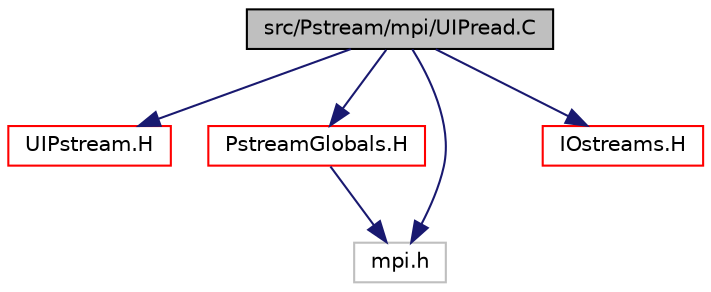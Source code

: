 digraph "src/Pstream/mpi/UIPread.C"
{
  bgcolor="transparent";
  edge [fontname="Helvetica",fontsize="10",labelfontname="Helvetica",labelfontsize="10"];
  node [fontname="Helvetica",fontsize="10",shape=record];
  Node0 [label="src/Pstream/mpi/UIPread.C",height=0.2,width=0.4,color="black", fillcolor="grey75", style="filled", fontcolor="black"];
  Node0 -> Node1 [color="midnightblue",fontsize="10",style="solid",fontname="Helvetica"];
  Node1 [label="UIPstream.H",height=0.2,width=0.4,color="red",URL="$a09878.html"];
  Node0 -> Node91 [color="midnightblue",fontsize="10",style="solid",fontname="Helvetica"];
  Node91 [label="PstreamGlobals.H",height=0.2,width=0.4,color="red",URL="$a14003.html"];
  Node91 -> Node92 [color="midnightblue",fontsize="10",style="solid",fontname="Helvetica"];
  Node92 [label="mpi.h",height=0.2,width=0.4,color="grey75"];
  Node0 -> Node93 [color="midnightblue",fontsize="10",style="solid",fontname="Helvetica"];
  Node93 [label="IOstreams.H",height=0.2,width=0.4,color="red",URL="$a09830.html",tooltip="Useful combination of include files which define Sin, Sout and Serr and the use of IO streams general..."];
  Node0 -> Node92 [color="midnightblue",fontsize="10",style="solid",fontname="Helvetica"];
}
